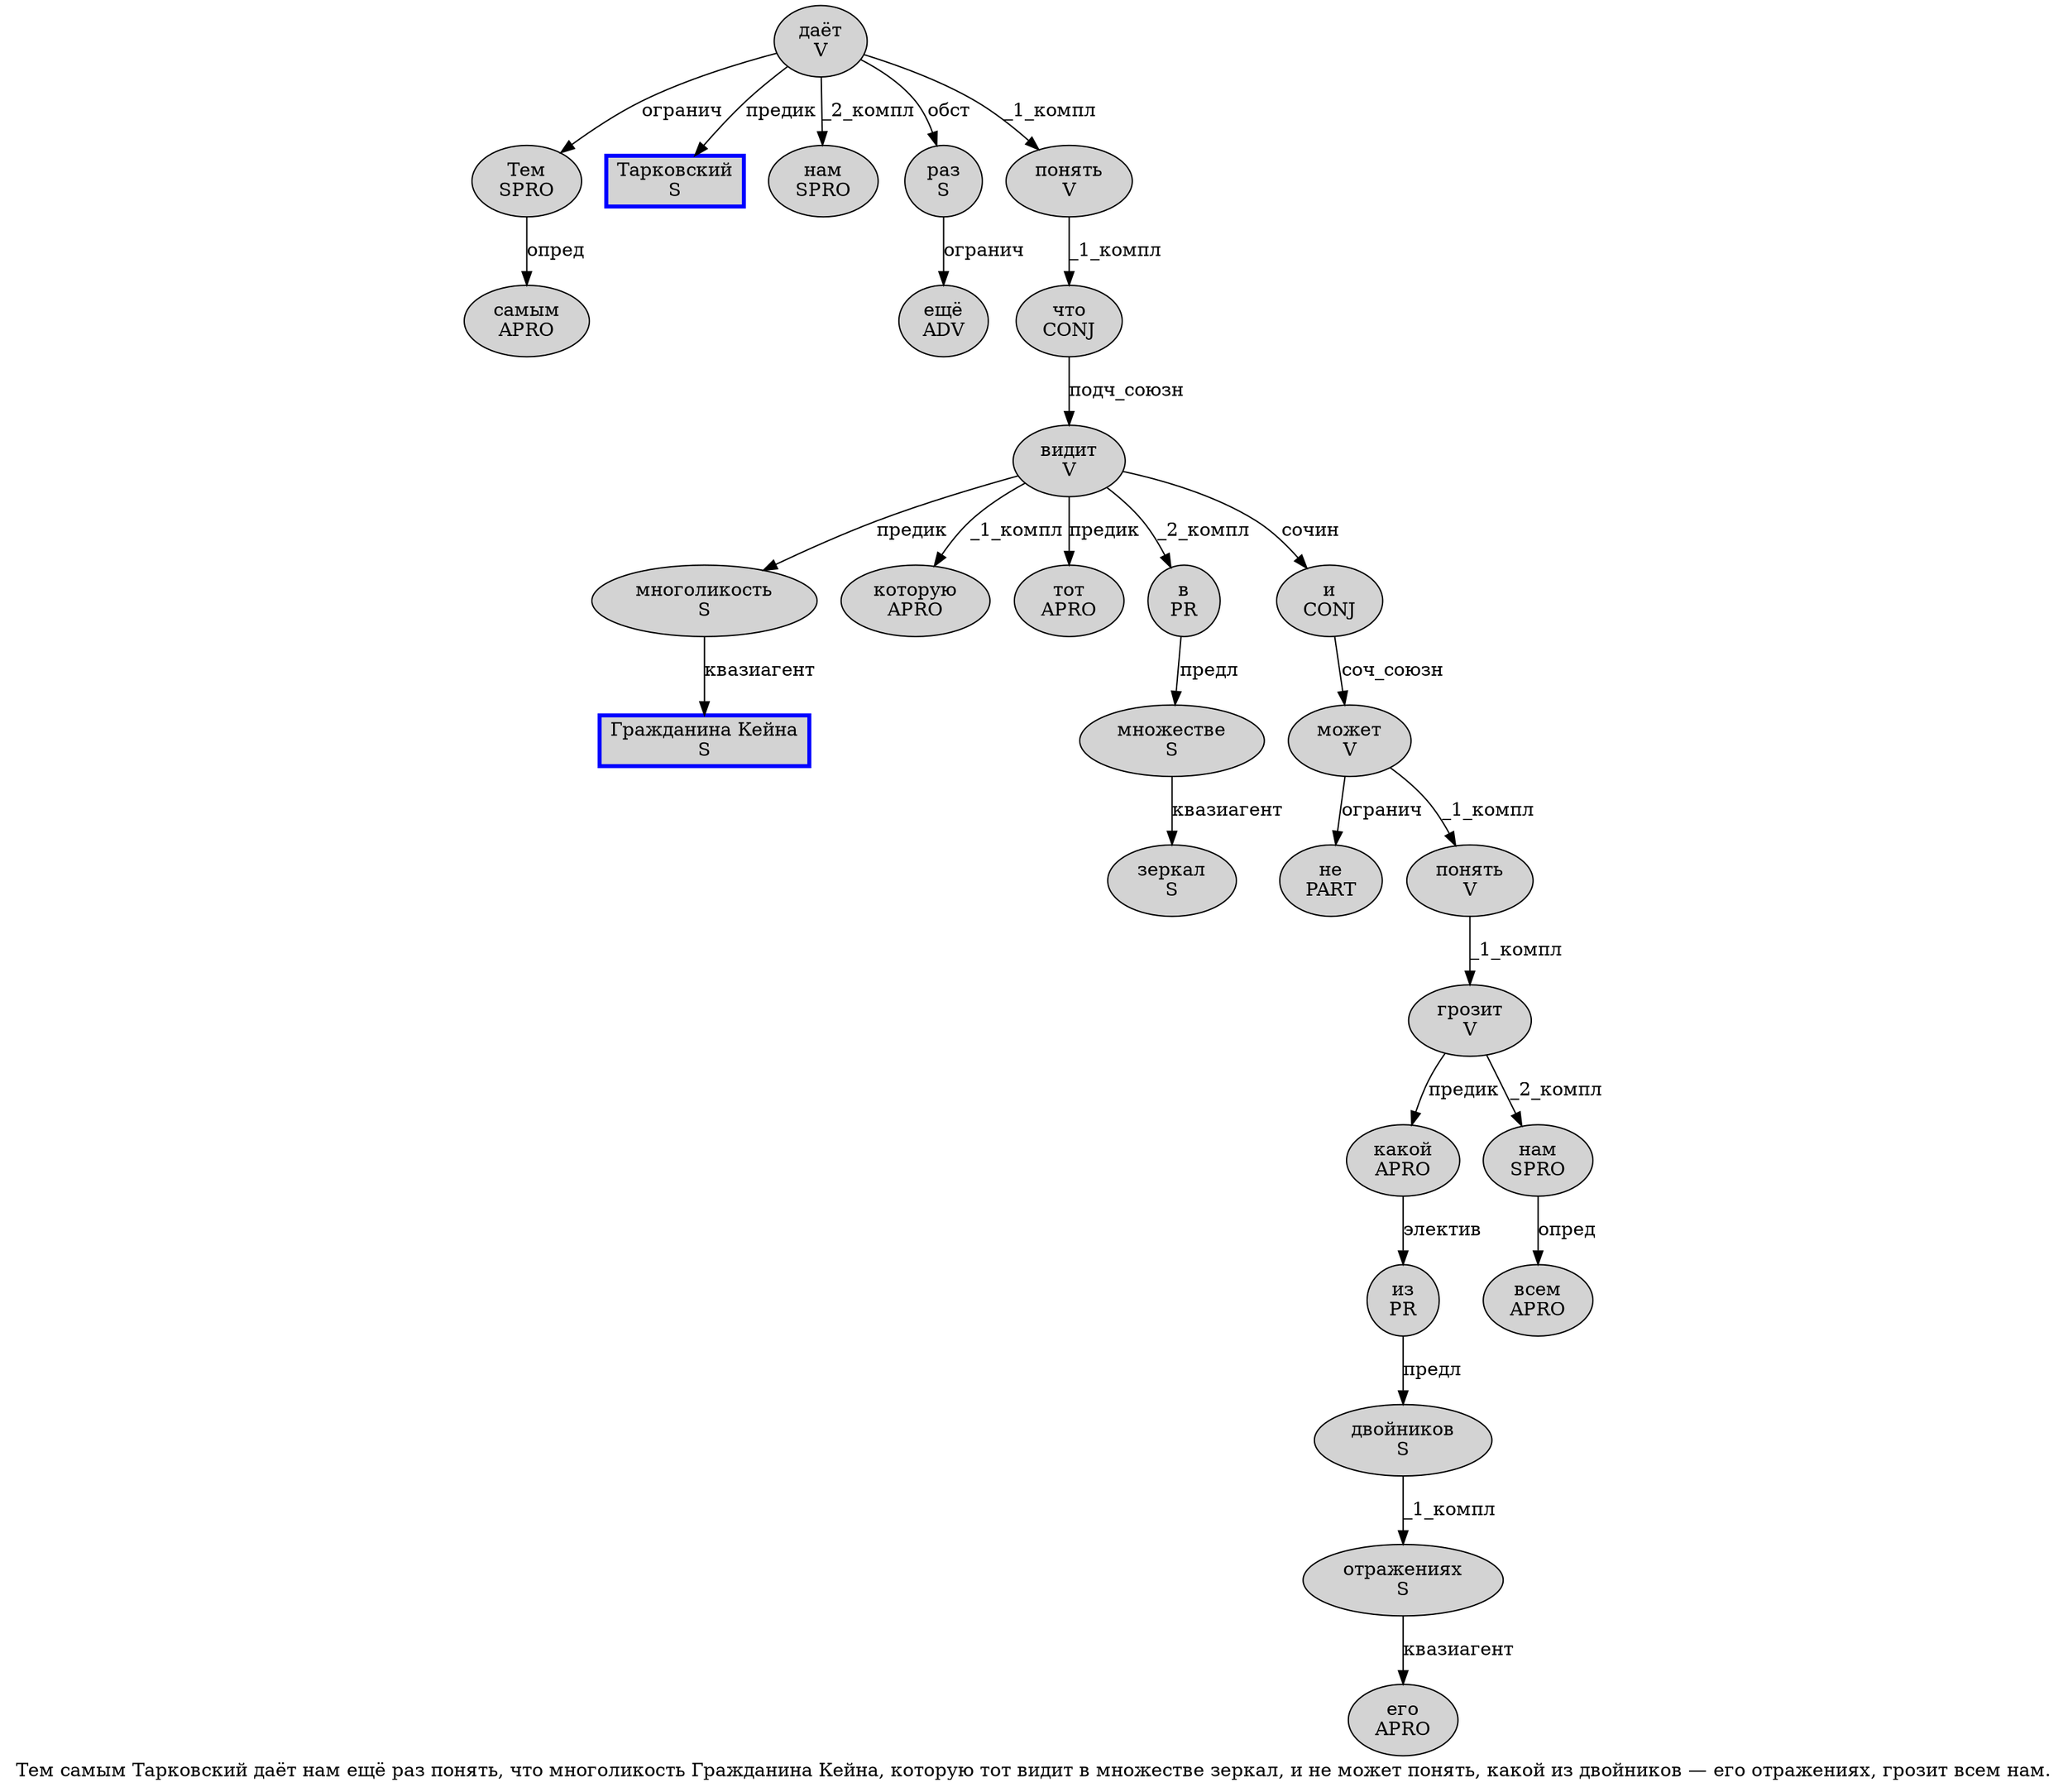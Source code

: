 digraph SENTENCE_2100 {
	graph [label="Тем самым Тарковский даёт нам ещё раз понять, что многоликость Гражданина Кейна, которую тот видит в множестве зеркал, и не может понять, какой из двойников — его отражениях, грозит всем нам."]
	node [style=filled]
		0 [label="Тем
SPRO" color="" fillcolor=lightgray penwidth=1 shape=ellipse]
		1 [label="самым
APRO" color="" fillcolor=lightgray penwidth=1 shape=ellipse]
		2 [label="Тарковский
S" color=blue fillcolor=lightgray penwidth=3 shape=box]
		3 [label="даёт
V" color="" fillcolor=lightgray penwidth=1 shape=ellipse]
		4 [label="нам
SPRO" color="" fillcolor=lightgray penwidth=1 shape=ellipse]
		5 [label="ещё
ADV" color="" fillcolor=lightgray penwidth=1 shape=ellipse]
		6 [label="раз
S" color="" fillcolor=lightgray penwidth=1 shape=ellipse]
		7 [label="понять
V" color="" fillcolor=lightgray penwidth=1 shape=ellipse]
		9 [label="что
CONJ" color="" fillcolor=lightgray penwidth=1 shape=ellipse]
		10 [label="многоликость
S" color="" fillcolor=lightgray penwidth=1 shape=ellipse]
		11 [label="Гражданина Кейна
S" color=blue fillcolor=lightgray penwidth=3 shape=box]
		13 [label="которую
APRO" color="" fillcolor=lightgray penwidth=1 shape=ellipse]
		14 [label="тот
APRO" color="" fillcolor=lightgray penwidth=1 shape=ellipse]
		15 [label="видит
V" color="" fillcolor=lightgray penwidth=1 shape=ellipse]
		16 [label="в
PR" color="" fillcolor=lightgray penwidth=1 shape=ellipse]
		17 [label="множестве
S" color="" fillcolor=lightgray penwidth=1 shape=ellipse]
		18 [label="зеркал
S" color="" fillcolor=lightgray penwidth=1 shape=ellipse]
		20 [label="и
CONJ" color="" fillcolor=lightgray penwidth=1 shape=ellipse]
		21 [label="не
PART" color="" fillcolor=lightgray penwidth=1 shape=ellipse]
		22 [label="может
V" color="" fillcolor=lightgray penwidth=1 shape=ellipse]
		23 [label="понять
V" color="" fillcolor=lightgray penwidth=1 shape=ellipse]
		25 [label="какой
APRO" color="" fillcolor=lightgray penwidth=1 shape=ellipse]
		26 [label="из
PR" color="" fillcolor=lightgray penwidth=1 shape=ellipse]
		27 [label="двойников
S" color="" fillcolor=lightgray penwidth=1 shape=ellipse]
		29 [label="его
APRO" color="" fillcolor=lightgray penwidth=1 shape=ellipse]
		30 [label="отражениях
S" color="" fillcolor=lightgray penwidth=1 shape=ellipse]
		32 [label="грозит
V" color="" fillcolor=lightgray penwidth=1 shape=ellipse]
		33 [label="всем
APRO" color="" fillcolor=lightgray penwidth=1 shape=ellipse]
		34 [label="нам
SPRO" color="" fillcolor=lightgray penwidth=1 shape=ellipse]
			22 -> 21 [label="огранич"]
			22 -> 23 [label="_1_компл"]
			17 -> 18 [label="квазиагент"]
			32 -> 25 [label="предик"]
			32 -> 34 [label="_2_компл"]
			26 -> 27 [label="предл"]
			0 -> 1 [label="опред"]
			3 -> 0 [label="огранич"]
			3 -> 2 [label="предик"]
			3 -> 4 [label="_2_компл"]
			3 -> 6 [label="обст"]
			3 -> 7 [label="_1_компл"]
			30 -> 29 [label="квазиагент"]
			10 -> 11 [label="квазиагент"]
			23 -> 32 [label="_1_компл"]
			15 -> 10 [label="предик"]
			15 -> 13 [label="_1_компл"]
			15 -> 14 [label="предик"]
			15 -> 16 [label="_2_компл"]
			15 -> 20 [label="сочин"]
			25 -> 26 [label="электив"]
			27 -> 30 [label="_1_компл"]
			34 -> 33 [label="опред"]
			20 -> 22 [label="соч_союзн"]
			6 -> 5 [label="огранич"]
			16 -> 17 [label="предл"]
			9 -> 15 [label="подч_союзн"]
			7 -> 9 [label="_1_компл"]
}